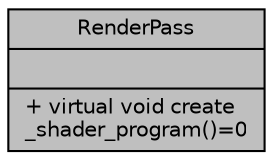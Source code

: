 digraph "RenderPass"
{
 // INTERACTIVE_SVG=YES
 // LATEX_PDF_SIZE
  bgcolor="transparent";
  edge [fontname="Helvetica",fontsize="10",labelfontname="Helvetica",labelfontsize="10"];
  node [fontname="Helvetica",fontsize="10",shape=record];
  Node1 [label="{RenderPass\n||+ virtual void create\l_shader_program()=0\l}",height=0.2,width=0.4,color="black", fillcolor="grey75", style="filled", fontcolor="black",tooltip=" "];
}
